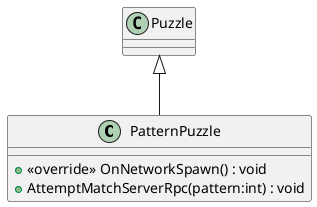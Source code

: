 @startuml
class PatternPuzzle {
    + <<override>> OnNetworkSpawn() : void
    + AttemptMatchServerRpc(pattern:int) : void
}
Puzzle <|-- PatternPuzzle
@enduml
